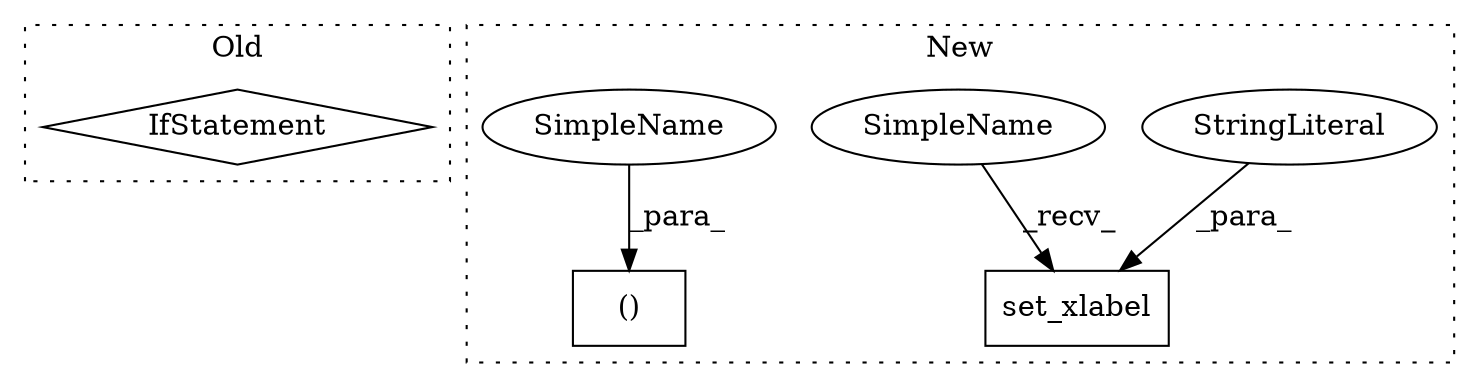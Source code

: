 digraph G {
subgraph cluster0 {
1 [label="IfStatement" a="25" s="2053,2070" l="4,2" shape="diamond"];
label = "Old";
style="dotted";
}
subgraph cluster1 {
2 [label="set_xlabel" a="32" s="2546,2568" l="11,1" shape="box"];
3 [label="StringLiteral" a="45" s="2557" l="11" shape="ellipse"];
4 [label="()" a="106" s="2453" l="18" shape="box"];
5 [label="SimpleName" a="42" s="2543" l="2" shape="ellipse"];
6 [label="SimpleName" a="42" s="2469" l="2" shape="ellipse"];
label = "New";
style="dotted";
}
3 -> 2 [label="_para_"];
5 -> 2 [label="_recv_"];
6 -> 4 [label="_para_"];
}